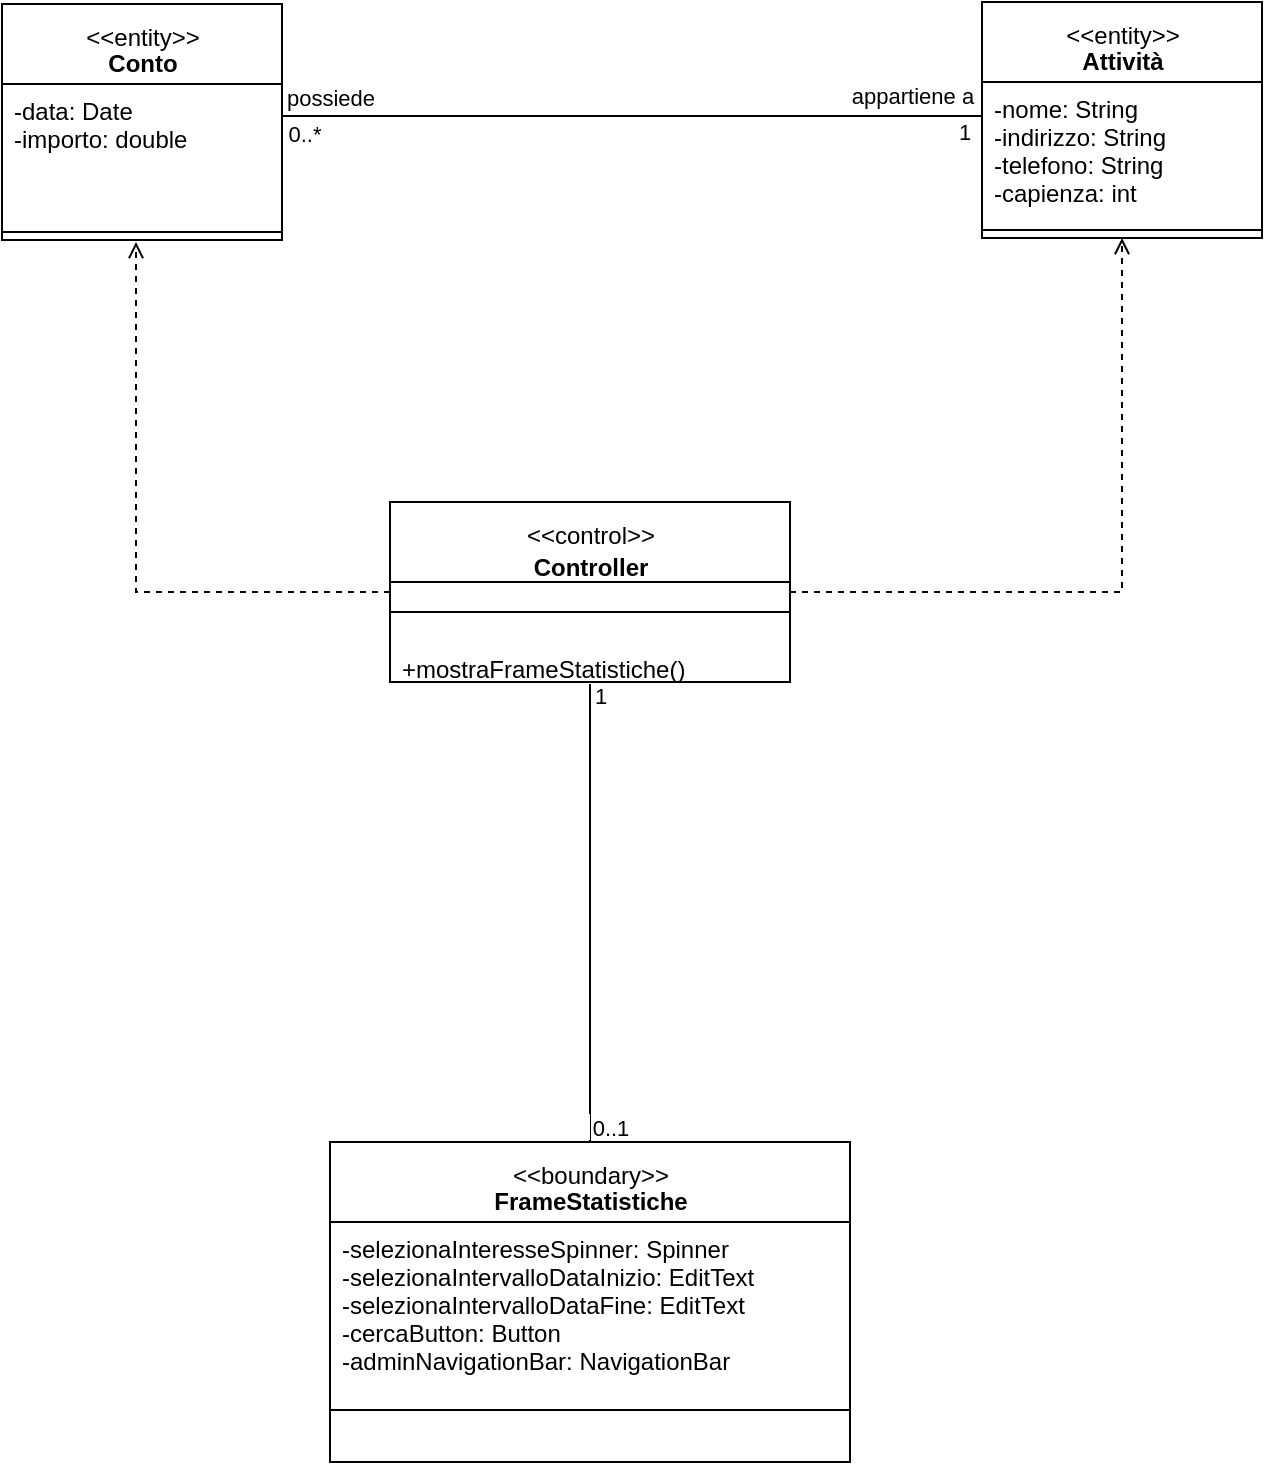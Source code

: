 <mxfile version="20.8.16" type="device"><diagram id="C5RBs43oDa-KdzZeNtuy" name="Page-1"><mxGraphModel dx="1418" dy="828" grid="1" gridSize="10" guides="1" tooltips="1" connect="1" arrows="1" fold="1" page="1" pageScale="1" pageWidth="827" pageHeight="1169" math="0" shadow="0"><root><mxCell id="WIyWlLk6GJQsqaUBKTNV-0"/><mxCell id="WIyWlLk6GJQsqaUBKTNV-1" parent="WIyWlLk6GJQsqaUBKTNV-0"/><mxCell id="m4TYHUsrz3e9QYSo6yOC-19" value="&lt;p style=&quot;border-color: var(--border-color); font-weight: 400; margin: 4px 0px 0px; line-height: 12px;&quot;&gt;&amp;lt;&amp;lt;control&amp;gt;&amp;gt;&lt;/p&gt;&lt;p style=&quot;border-color: var(--border-color); font-weight: 400; margin: 4px 0px 0px; line-height: 12px;&quot;&gt;&lt;b style=&quot;border-color: var(--border-color);&quot;&gt;Controller&lt;/b&gt;&lt;/p&gt;" style="swimlane;fontStyle=1;align=center;verticalAlign=top;childLayout=stackLayout;horizontal=1;startSize=40;horizontalStack=0;resizeParent=1;resizeParentMax=0;resizeLast=0;collapsible=1;marginBottom=0;html=1;" parent="WIyWlLk6GJQsqaUBKTNV-1" vertex="1"><mxGeometry x="314" y="380" width="200" height="90" as="geometry"/></mxCell><mxCell id="m4TYHUsrz3e9QYSo6yOC-21" value="" style="line;strokeWidth=1;fillColor=none;align=left;verticalAlign=middle;spacingTop=-1;spacingLeft=3;spacingRight=3;rotatable=0;labelPosition=right;points=[];portConstraint=eastwest;strokeColor=inherit;" parent="m4TYHUsrz3e9QYSo6yOC-19" vertex="1"><mxGeometry y="40" width="200" height="30" as="geometry"/></mxCell><mxCell id="m4TYHUsrz3e9QYSo6yOC-22" value="+mostraFrameStatistiche()" style="text;strokeColor=none;fillColor=none;align=left;verticalAlign=top;spacingLeft=4;spacingRight=4;overflow=hidden;rotatable=0;points=[[0,0.5],[1,0.5]];portConstraint=eastwest;" parent="m4TYHUsrz3e9QYSo6yOC-19" vertex="1"><mxGeometry y="70" width="200" height="20" as="geometry"/></mxCell><mxCell id="m4TYHUsrz3e9QYSo6yOC-23" value="&lt;p style=&quot;border-color: var(--border-color); font-weight: 400; margin: 4px 0px 0px; line-height: 12px;&quot;&gt;&amp;lt;&amp;lt;boundary&amp;gt;&amp;gt;&lt;/p&gt;FrameStatistiche" style="swimlane;fontStyle=1;align=center;verticalAlign=top;childLayout=stackLayout;horizontal=1;startSize=40;horizontalStack=0;resizeParent=1;resizeParentMax=0;resizeLast=0;collapsible=1;marginBottom=0;html=1;" parent="WIyWlLk6GJQsqaUBKTNV-1" vertex="1"><mxGeometry x="284" y="700" width="260" height="160" as="geometry"/></mxCell><mxCell id="m4TYHUsrz3e9QYSo6yOC-24" value="-selezionaInteresseSpinner: Spinner&#10;-selezionaIntervalloDataInizio: EditText&#10;-selezionaIntervalloDataFine: EditText&#10;-cercaButton: Button&#10;-adminNavigationBar: NavigationBar&#10;&#10;" style="text;strokeColor=none;fillColor=none;align=left;verticalAlign=top;spacingLeft=4;spacingRight=4;overflow=hidden;rotatable=0;points=[[0,0.5],[1,0.5]];portConstraint=eastwest;" parent="m4TYHUsrz3e9QYSo6yOC-23" vertex="1"><mxGeometry y="40" width="260" height="90" as="geometry"/></mxCell><mxCell id="m4TYHUsrz3e9QYSo6yOC-25" value="" style="line;strokeWidth=1;fillColor=none;align=left;verticalAlign=middle;spacingTop=-1;spacingLeft=3;spacingRight=3;rotatable=0;labelPosition=right;points=[];portConstraint=eastwest;strokeColor=inherit;" parent="m4TYHUsrz3e9QYSo6yOC-23" vertex="1"><mxGeometry y="130" width="260" height="8" as="geometry"/></mxCell><mxCell id="m4TYHUsrz3e9QYSo6yOC-26" value="+onClickselezionaInteresseSpinner()" style="text;strokeColor=none;fillColor=none;align=left;verticalAlign=top;spacingLeft=4;spacingRight=4;overflow=hidden;rotatable=0;points=[[0,0.5],[1,0.5]];portConstraint=eastwest;fontColor=#FFFFFF;" parent="m4TYHUsrz3e9QYSo6yOC-23" vertex="1"><mxGeometry y="138" width="260" height="22" as="geometry"/></mxCell><mxCell id="eBYMcZXBUtMWWrFxVpQZ-0" value="" style="endArrow=none;html=1;edgeStyle=orthogonalEdgeStyle;rounded=0;fontColor=#FFFFFF;entryX=0.5;entryY=0;entryDx=0;entryDy=0;exitX=0.5;exitY=1.05;exitDx=0;exitDy=0;exitPerimeter=0;" parent="WIyWlLk6GJQsqaUBKTNV-1" target="m4TYHUsrz3e9QYSo6yOC-23" edge="1" source="m4TYHUsrz3e9QYSo6yOC-22"><mxGeometry relative="1" as="geometry"><mxPoint x="420" y="570" as="sourcePoint"/><mxPoint x="490" y="390" as="targetPoint"/><Array as="points"/></mxGeometry></mxCell><mxCell id="eBYMcZXBUtMWWrFxVpQZ-1" value="1" style="edgeLabel;resizable=0;html=1;align=left;verticalAlign=bottom;fontColor=#FFFFFF;" parent="eBYMcZXBUtMWWrFxVpQZ-0" connectable="0" vertex="1"><mxGeometry x="-1" relative="1" as="geometry"><mxPoint y="17" as="offset"/></mxGeometry></mxCell><mxCell id="eBYMcZXBUtMWWrFxVpQZ-2" value="0..a" style="edgeLabel;resizable=0;html=1;align=right;verticalAlign=bottom;fontColor=#FFFFFF;" parent="eBYMcZXBUtMWWrFxVpQZ-0" connectable="0" vertex="1"><mxGeometry x="1" relative="1" as="geometry"/></mxCell><mxCell id="9NPBcVK8ZtwZjpoYc3P3-3" value="1" style="edgeLabel;html=1;align=center;verticalAlign=middle;resizable=0;points=[];backgroundOutline=0;labelBackgroundColor=none;" vertex="1" connectable="0" parent="eBYMcZXBUtMWWrFxVpQZ-0"><mxGeometry x="-0.815" y="2" relative="1" as="geometry"><mxPoint x="3" y="-15" as="offset"/></mxGeometry></mxCell><mxCell id="9NPBcVK8ZtwZjpoYc3P3-4" value="0..1" style="edgeLabel;html=1;align=center;verticalAlign=middle;resizable=0;points=[];labelBackgroundColor=none;" vertex="1" connectable="0" parent="eBYMcZXBUtMWWrFxVpQZ-0"><mxGeometry x="0.722" y="1" relative="1" as="geometry"><mxPoint x="9" y="25" as="offset"/></mxGeometry></mxCell><mxCell id="9NPBcVK8ZtwZjpoYc3P3-8" value="&lt;p style=&quot;border-color: var(--border-color); font-weight: 400; margin: 4px 0px 0px; line-height: 12px;&quot;&gt;&amp;lt;&amp;lt;entity&amp;gt;&amp;gt;&lt;/p&gt;Attività" style="swimlane;fontStyle=1;align=center;verticalAlign=top;childLayout=stackLayout;horizontal=1;startSize=40;horizontalStack=0;resizeParent=1;resizeParentMax=0;resizeLast=0;collapsible=1;marginBottom=0;html=1;" vertex="1" parent="WIyWlLk6GJQsqaUBKTNV-1"><mxGeometry x="610" y="130" width="140" height="118" as="geometry"/></mxCell><mxCell id="9NPBcVK8ZtwZjpoYc3P3-9" value="-nome: String&#10;-indirizzo: String&#10;-telefono: String&#10;-capienza: int" style="text;strokeColor=none;fillColor=none;align=left;verticalAlign=top;spacingLeft=4;spacingRight=4;overflow=hidden;rotatable=0;points=[[0,0.5],[1,0.5]];portConstraint=eastwest;" vertex="1" parent="9NPBcVK8ZtwZjpoYc3P3-8"><mxGeometry y="40" width="140" height="70" as="geometry"/></mxCell><mxCell id="9NPBcVK8ZtwZjpoYc3P3-10" value="" style="line;strokeWidth=1;fillColor=none;align=left;verticalAlign=middle;spacingTop=-1;spacingLeft=3;spacingRight=3;rotatable=0;labelPosition=right;points=[];portConstraint=eastwest;strokeColor=inherit;" vertex="1" parent="9NPBcVK8ZtwZjpoYc3P3-8"><mxGeometry y="110" width="140" height="8" as="geometry"/></mxCell><mxCell id="9NPBcVK8ZtwZjpoYc3P3-16" value="&lt;p style=&quot;border-color: var(--border-color); font-weight: 400; margin: 4px 0px 0px; line-height: 12px;&quot;&gt;&amp;lt;&amp;lt;entity&amp;gt;&amp;gt;&lt;/p&gt;Conto" style="swimlane;fontStyle=1;align=center;verticalAlign=top;childLayout=stackLayout;horizontal=1;startSize=40;horizontalStack=0;resizeParent=1;resizeParentMax=0;resizeLast=0;collapsible=1;marginBottom=0;html=1;" vertex="1" parent="WIyWlLk6GJQsqaUBKTNV-1"><mxGeometry x="120" y="131" width="140" height="118" as="geometry"/></mxCell><mxCell id="9NPBcVK8ZtwZjpoYc3P3-17" value="-data: Date&#10;-importo: double" style="text;strokeColor=none;fillColor=none;align=left;verticalAlign=top;spacingLeft=4;spacingRight=4;overflow=hidden;rotatable=0;points=[[0,0.5],[1,0.5]];portConstraint=eastwest;" vertex="1" parent="9NPBcVK8ZtwZjpoYc3P3-16"><mxGeometry y="40" width="140" height="70" as="geometry"/></mxCell><mxCell id="9NPBcVK8ZtwZjpoYc3P3-18" value="" style="line;strokeWidth=1;fillColor=none;align=left;verticalAlign=middle;spacingTop=-1;spacingLeft=3;spacingRight=3;rotatable=0;labelPosition=right;points=[];portConstraint=eastwest;strokeColor=inherit;" vertex="1" parent="9NPBcVK8ZtwZjpoYc3P3-16"><mxGeometry y="110" width="140" height="8" as="geometry"/></mxCell><mxCell id="9NPBcVK8ZtwZjpoYc3P3-19" value="" style="endArrow=open;html=1;rounded=0;align=center;verticalAlign=bottom;dashed=1;endFill=0;labelBackgroundColor=none;fontColor=#000000;exitX=1;exitY=0.5;exitDx=0;exitDy=0;entryX=0.5;entryY=1;entryDx=0;entryDy=0;" edge="1" parent="WIyWlLk6GJQsqaUBKTNV-1" source="m4TYHUsrz3e9QYSo6yOC-19" target="9NPBcVK8ZtwZjpoYc3P3-8"><mxGeometry relative="1" as="geometry"><mxPoint x="560" y="424.5" as="sourcePoint"/><mxPoint x="720" y="424.5" as="targetPoint"/><Array as="points"><mxPoint x="680" y="425"/></Array></mxGeometry></mxCell><mxCell id="9NPBcVK8ZtwZjpoYc3P3-20" value="" style="resizable=0;html=1;align=center;verticalAlign=top;labelBackgroundColor=none;fontColor=#000000;" connectable="0" vertex="1" parent="9NPBcVK8ZtwZjpoYc3P3-19"><mxGeometry relative="1" as="geometry"/></mxCell><mxCell id="9NPBcVK8ZtwZjpoYc3P3-21" value="" style="endArrow=open;html=1;rounded=0;align=center;verticalAlign=bottom;dashed=1;endFill=0;labelBackgroundColor=none;fontColor=#000000;exitX=0;exitY=0.5;exitDx=0;exitDy=0;" edge="1" parent="WIyWlLk6GJQsqaUBKTNV-1" source="m4TYHUsrz3e9QYSo6yOC-19"><mxGeometry relative="1" as="geometry"><mxPoint x="20" y="435" as="sourcePoint"/><mxPoint x="187" y="250" as="targetPoint"/><Array as="points"><mxPoint x="187" y="425"/></Array></mxGeometry></mxCell><mxCell id="9NPBcVK8ZtwZjpoYc3P3-22" value="" style="resizable=0;html=1;align=center;verticalAlign=top;labelBackgroundColor=none;fontColor=#000000;" connectable="0" vertex="1" parent="9NPBcVK8ZtwZjpoYc3P3-21"><mxGeometry relative="1" as="geometry"/></mxCell><mxCell id="9NPBcVK8ZtwZjpoYc3P3-23" value="" style="endArrow=none;html=1;rounded=0;fontColor=#000000;entryX=0;entryY=0.243;entryDx=0;entryDy=0;entryPerimeter=0;" edge="1" parent="WIyWlLk6GJQsqaUBKTNV-1" target="9NPBcVK8ZtwZjpoYc3P3-9"><mxGeometry width="50" height="50" relative="1" as="geometry"><mxPoint x="260" y="187" as="sourcePoint"/><mxPoint x="450" y="150" as="targetPoint"/></mxGeometry></mxCell><mxCell id="9NPBcVK8ZtwZjpoYc3P3-24" value="possiede" style="edgeLabel;html=1;align=center;verticalAlign=middle;resizable=0;points=[];fontColor=#000000;labelBackgroundColor=none;" vertex="1" connectable="0" parent="9NPBcVK8ZtwZjpoYc3P3-23"><mxGeometry x="-0.914" y="-4" relative="1" as="geometry"><mxPoint x="9" y="-13" as="offset"/></mxGeometry></mxCell><mxCell id="9NPBcVK8ZtwZjpoYc3P3-25" value="0..*" style="edgeLabel;html=1;align=center;verticalAlign=middle;resizable=0;points=[];fontColor=#000000;labelBackgroundColor=none;" vertex="1" connectable="0" parent="9NPBcVK8ZtwZjpoYc3P3-23"><mxGeometry x="-0.874" y="-4" relative="1" as="geometry"><mxPoint x="-11" y="5" as="offset"/></mxGeometry></mxCell><mxCell id="9NPBcVK8ZtwZjpoYc3P3-26" value="appartiene a" style="edgeLabel;html=1;align=center;verticalAlign=middle;resizable=0;points=[];fontColor=#000000;labelBackgroundColor=none;" vertex="1" connectable="0" parent="9NPBcVK8ZtwZjpoYc3P3-23"><mxGeometry x="0.851" y="2" relative="1" as="geometry"><mxPoint x="-9" y="-8" as="offset"/></mxGeometry></mxCell><mxCell id="9NPBcVK8ZtwZjpoYc3P3-27" value="1" style="edgeLabel;html=1;align=center;verticalAlign=middle;resizable=0;points=[];fontColor=#000000;labelBackgroundColor=none;" vertex="1" connectable="0" parent="9NPBcVK8ZtwZjpoYc3P3-23"><mxGeometry x="0.366" y="1" relative="1" as="geometry"><mxPoint x="102" y="9" as="offset"/></mxGeometry></mxCell></root></mxGraphModel></diagram></mxfile>